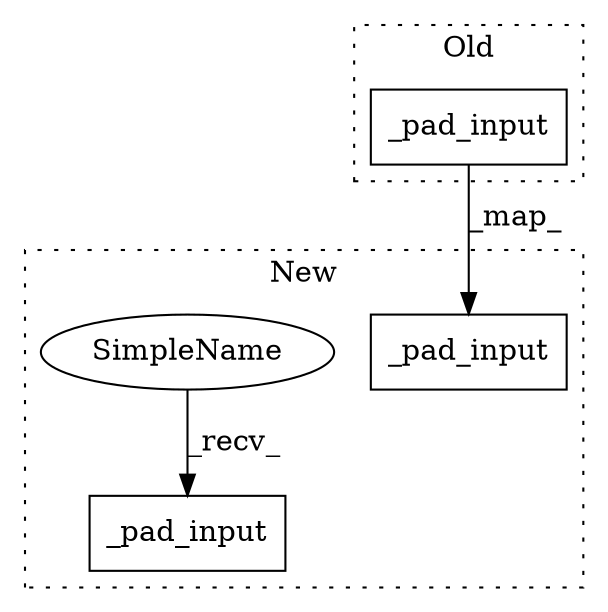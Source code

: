 digraph G {
subgraph cluster0 {
1 [label="_pad_input" a="32" s="9163" l="12" shape="box"];
label = "Old";
style="dotted";
}
subgraph cluster1 {
2 [label="_pad_input" a="32" s="9713" l="12" shape="box"];
3 [label="_pad_input" a="32" s="10124" l="12" shape="box"];
4 [label="SimpleName" a="42" s="10119" l="4" shape="ellipse"];
label = "New";
style="dotted";
}
1 -> 2 [label="_map_"];
4 -> 3 [label="_recv_"];
}